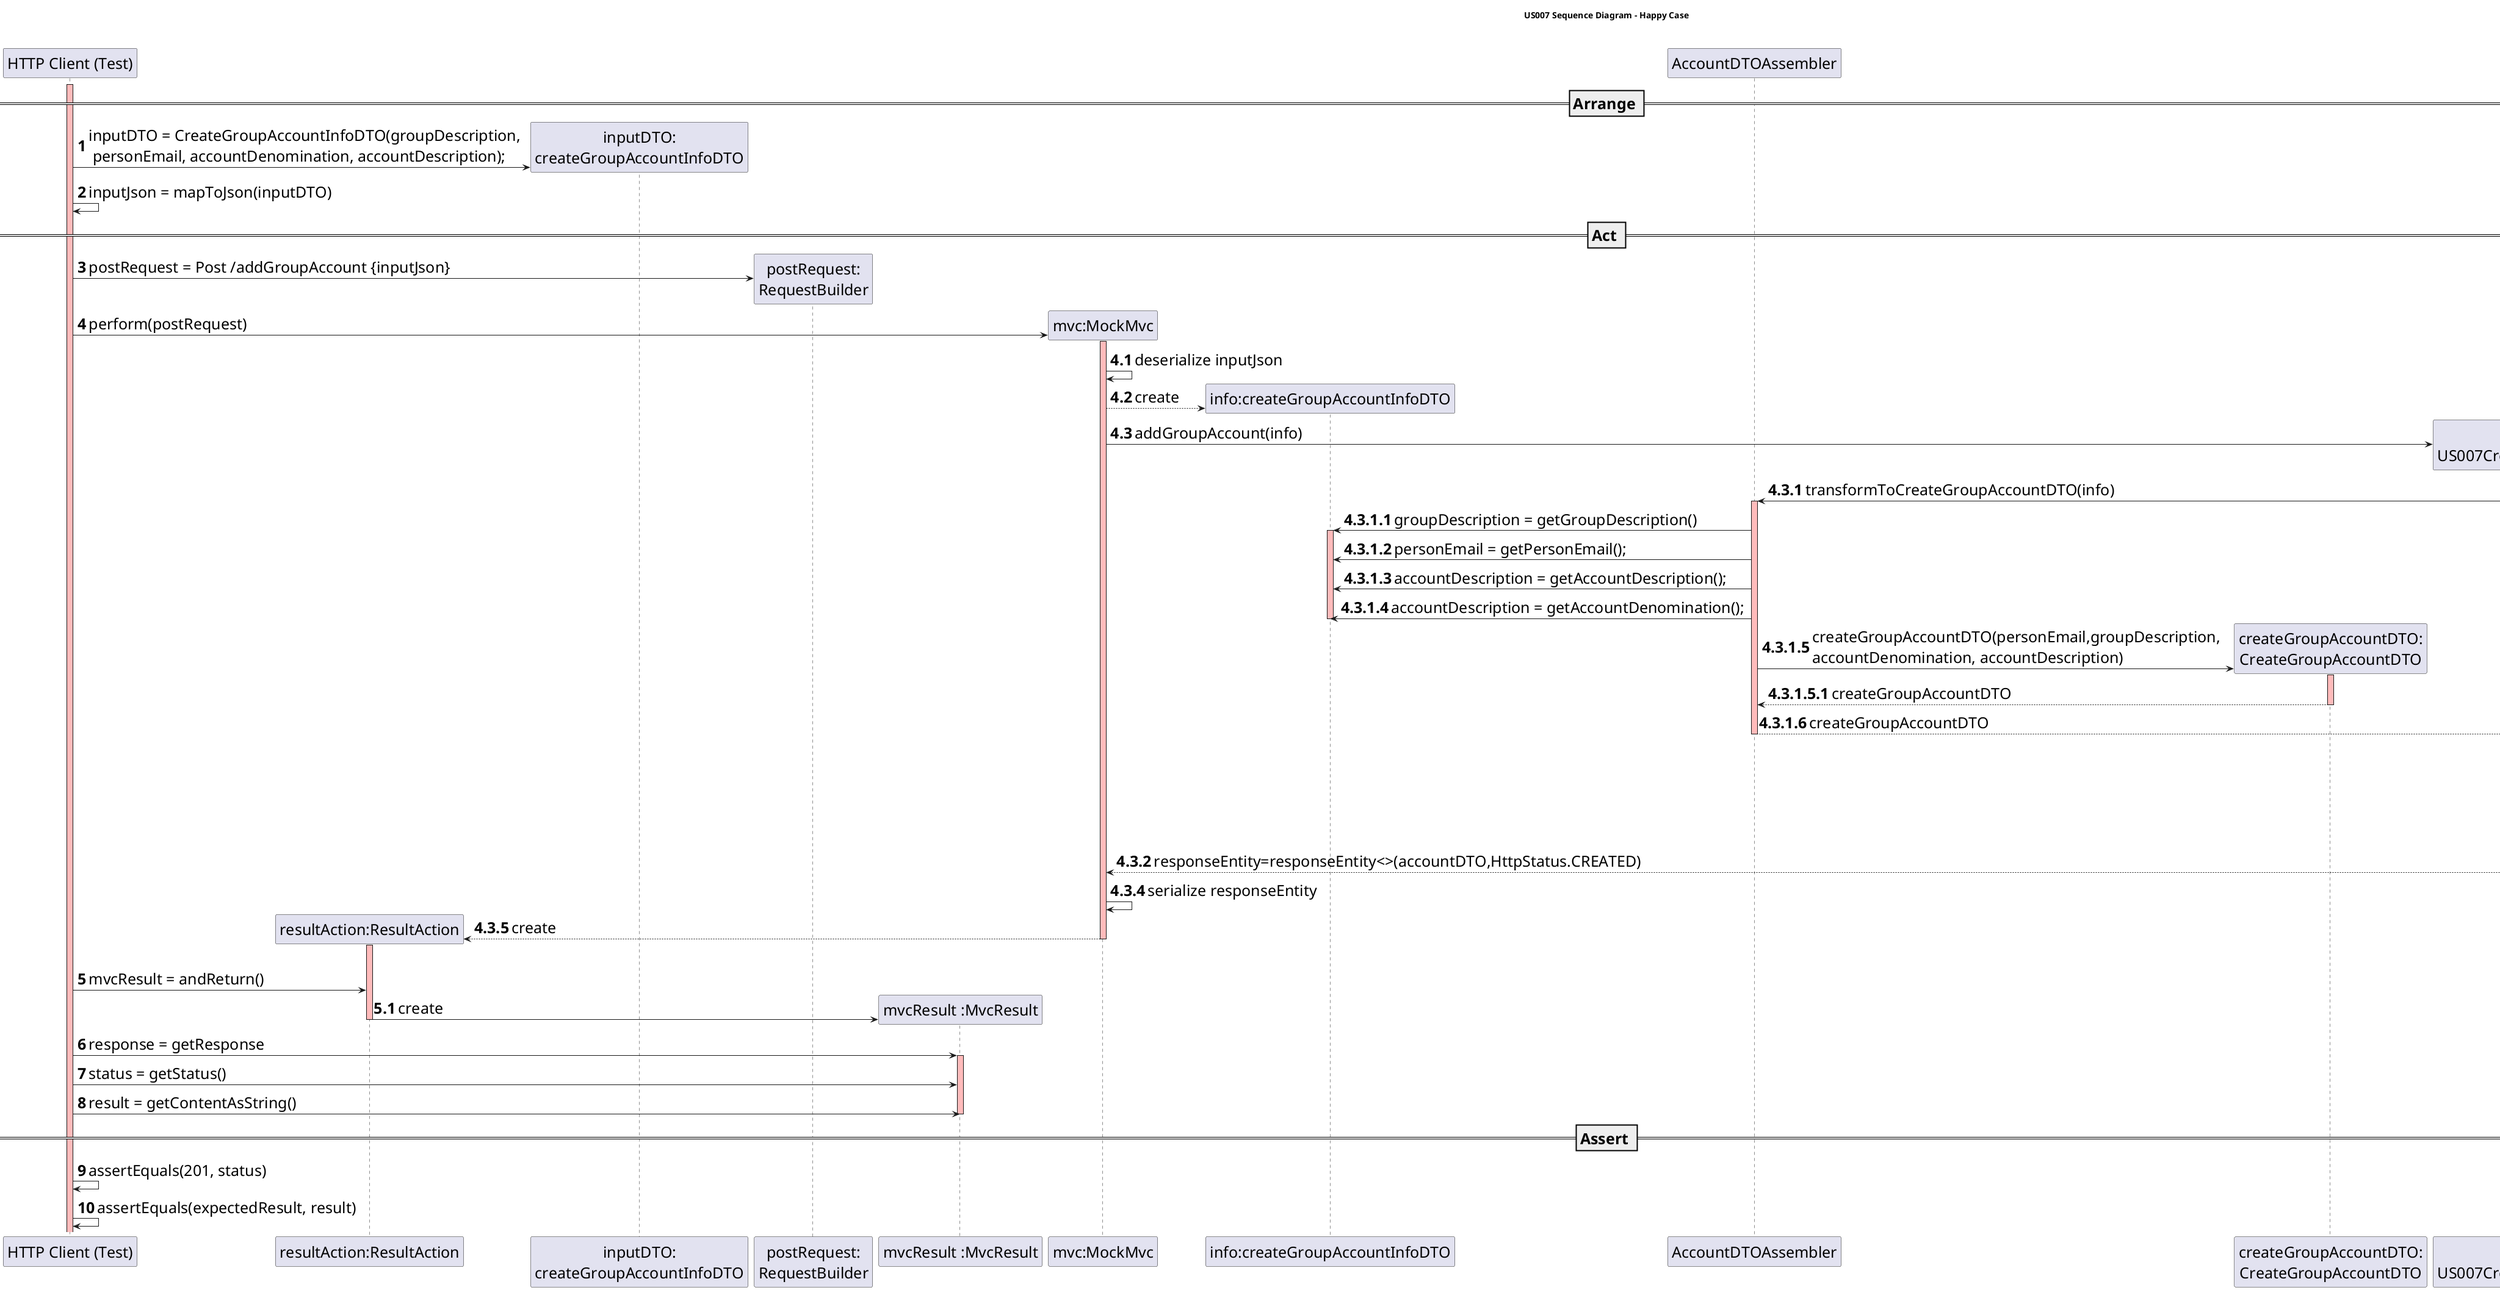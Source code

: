@startuml
skinparam DefaultFontSize 25
title US007 Sequence Diagram - Happy Case

participant "HTTP Client (Test)"
participant "resultAction:ResultAction"
participant "inputDTO:\ncreateGroupAccountInfoDTO"
participant "postRequest:\nRequestBuilder"
participant "mvcResult :MvcResult"
participant "mvc:MockMvc"
participant "info:createGroupAccountInfoDTO"
participant "AccountDTOAssembler"
participant "createGroupAccountDTO:\nCreateGroupAccountDTO"
participant "restController:\nUS007CreateGroupAccountControllerRest"

== Arrange ==
autonumber
create "inputDTO:\ncreateGroupAccountInfoDTO"
activate "HTTP Client (Test)" #FFBBBB
"HTTP Client (Test)" -> "inputDTO:\ncreateGroupAccountInfoDTO": inputDTO = CreateGroupAccountInfoDTO(groupDescription,\n personEmail, accountDenomination, accountDescription);
"HTTP Client (Test)" -> "HTTP Client (Test)": inputJson = mapToJson(inputDTO)

== Act ==

create "postRequest:\nRequestBuilder"
"HTTP Client (Test)" -> "postRequest:\nRequestBuilder" : postRequest = Post /addGroupAccount {inputJson}
create "mvc:MockMvc"
"HTTP Client (Test)" -> "mvc:MockMvc" : perform(postRequest)
activate "mvc:MockMvc"  #FFBBBB

autonumber 4.1
"mvc:MockMvc" -> "mvc:MockMvc" : deserialize inputJson
create "info:createGroupAccountInfoDTO"
"mvc:MockMvc"-->"info:createGroupAccountInfoDTO" :create

create "restController:\nUS007CreateGroupAccountControllerRest"
"mvc:MockMvc"-> "restController:\nUS007CreateGroupAccountControllerRest": addGroupAccount(info)
activate "restController:\nUS007CreateGroupAccountControllerRest" #FFBBBB
autonumber 4.3.1
"restController:\nUS007CreateGroupAccountControllerRest"-> "AccountDTOAssembler":transformToCreateGroupAccountDTO(info)
activate "AccountDTOAssembler" #FFBBBB
autonumber 4.3.1.1
"AccountDTOAssembler" -> "info:createGroupAccountInfoDTO" : groupDescription = getGroupDescription()
activate "info:createGroupAccountInfoDTO" #FFBBBB
"AccountDTOAssembler" -> "info:createGroupAccountInfoDTO" : personEmail = getPersonEmail();
"AccountDTOAssembler" -> "info:createGroupAccountInfoDTO" : accountDescription = getAccountDescription();
"AccountDTOAssembler" -> "info:createGroupAccountInfoDTO" : accountDescription = getAccountDenomination();
deactivate "info:createGroupAccountInfoDTO"

create "createGroupAccountDTO:\nCreateGroupAccountDTO"
"AccountDTOAssembler" -> "createGroupAccountDTO:\nCreateGroupAccountDTO" : createGroupAccountDTO(personEmail,groupDescription, \naccountDenomination, accountDescription)
activate "createGroupAccountDTO:\nCreateGroupAccountDTO" #FFBBBB
autonumber 4.3.1.5.1
"createGroupAccountDTO:\nCreateGroupAccountDTO" --> "AccountDTOAssembler": createGroupAccountDTO
deactivate "createGroupAccountDTO:\nCreateGroupAccountDTO"
autonumber 4.3.1.6
"AccountDTOAssembler" --> "restController:\nUS007CreateGroupAccountControllerRest" : createGroupAccountDTO
deactivate "AccountDTOAssembler"
autonumber 4.3.1.6.1
"restController:\nUS007CreateGroupAccountControllerRest"->"service:US007CreateGroupAccountService": addAccountDTOGroup(createGroupAccountDTO)
activate "service:US007CreateGroupAccountService" #FFBBBB
autonumber 4.3.1.6.1.1
"service:US007CreateGroupAccountService" --> "restController:\nUS007CreateGroupAccountControllerRest" : accountDTO
deactivate "service:US007CreateGroupAccountService" #FFBBBB

ref over "service:US007CreateGroupAccountService": US007CreateGroupAccountControllerRest_Part2
autonumber 4.3.2
"restController:\nUS007CreateGroupAccountControllerRest"--> "mvc:MockMvc":responseEntity=responseEntity<>(accountDTO,HttpStatus.CREATED)
deactivate "restController:\nUS007CreateGroupAccountControllerRest"
autonumber 4.3.4
"mvc:MockMvc" -> "mvc:MockMvc" : serialize responseEntity

create "resultAction:ResultAction"
"resultAction:ResultAction" <-- "mvc:MockMvc" : create
activate "resultAction:ResultAction" #FFBBBB
deactivate "mvc:MockMvc"

autonumber 5
|||
"HTTP Client (Test)" -> "resultAction:ResultAction" : mvcResult = andReturn()

create "mvcResult :MvcResult"
autonumber 5.1
"resultAction:ResultAction" -> "mvcResult :MvcResult" : create
deactivate "resultAction:ResultAction"
autonumber 6
"HTTP Client (Test)" -> "mvcResult :MvcResult" : response = getResponse



activate "mvcResult :MvcResult" #FFBBBB
"HTTP Client (Test)" -> "mvcResult :MvcResult" : status = getStatus()
"HTTP Client (Test)" -> "mvcResult :MvcResult" : result = getContentAsString()
deactivate "mvcResult :MvcResult" #FFBBBB

== Assert ==

"HTTP Client (Test)" -> "HTTP Client (Test)" : assertEquals(201, status)
"HTTP Client (Test)" -> "HTTP Client (Test)" : assertEquals(expectedResult, result)

deactivate "service:US007CreateGroupAccountService"

@enduml